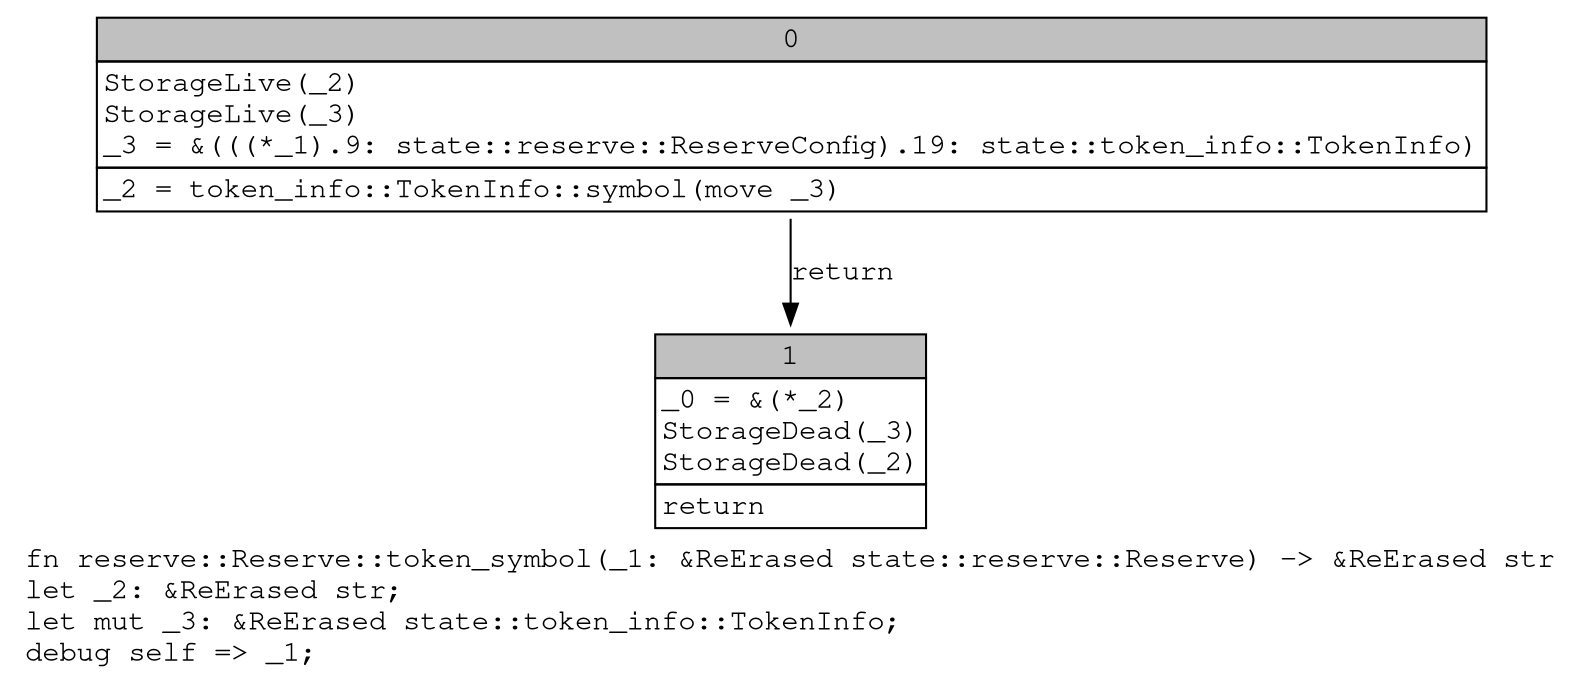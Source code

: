 digraph Mir_0_1876 {
    graph [fontname="Courier, monospace"];
    node [fontname="Courier, monospace"];
    edge [fontname="Courier, monospace"];
    label=<fn reserve::Reserve::token_symbol(_1: &amp;ReErased state::reserve::Reserve) -&gt; &amp;ReErased str<br align="left"/>let _2: &amp;ReErased str;<br align="left"/>let mut _3: &amp;ReErased state::token_info::TokenInfo;<br align="left"/>debug self =&gt; _1;<br align="left"/>>;
    bb0__0_1876 [shape="none", label=<<table border="0" cellborder="1" cellspacing="0"><tr><td bgcolor="gray" align="center" colspan="1">0</td></tr><tr><td align="left" balign="left">StorageLive(_2)<br/>StorageLive(_3)<br/>_3 = &amp;(((*_1).9: state::reserve::ReserveConfig).19: state::token_info::TokenInfo)<br/></td></tr><tr><td align="left">_2 = token_info::TokenInfo::symbol(move _3)</td></tr></table>>];
    bb1__0_1876 [shape="none", label=<<table border="0" cellborder="1" cellspacing="0"><tr><td bgcolor="gray" align="center" colspan="1">1</td></tr><tr><td align="left" balign="left">_0 = &amp;(*_2)<br/>StorageDead(_3)<br/>StorageDead(_2)<br/></td></tr><tr><td align="left">return</td></tr></table>>];
    bb0__0_1876 -> bb1__0_1876 [label="return"];
}
